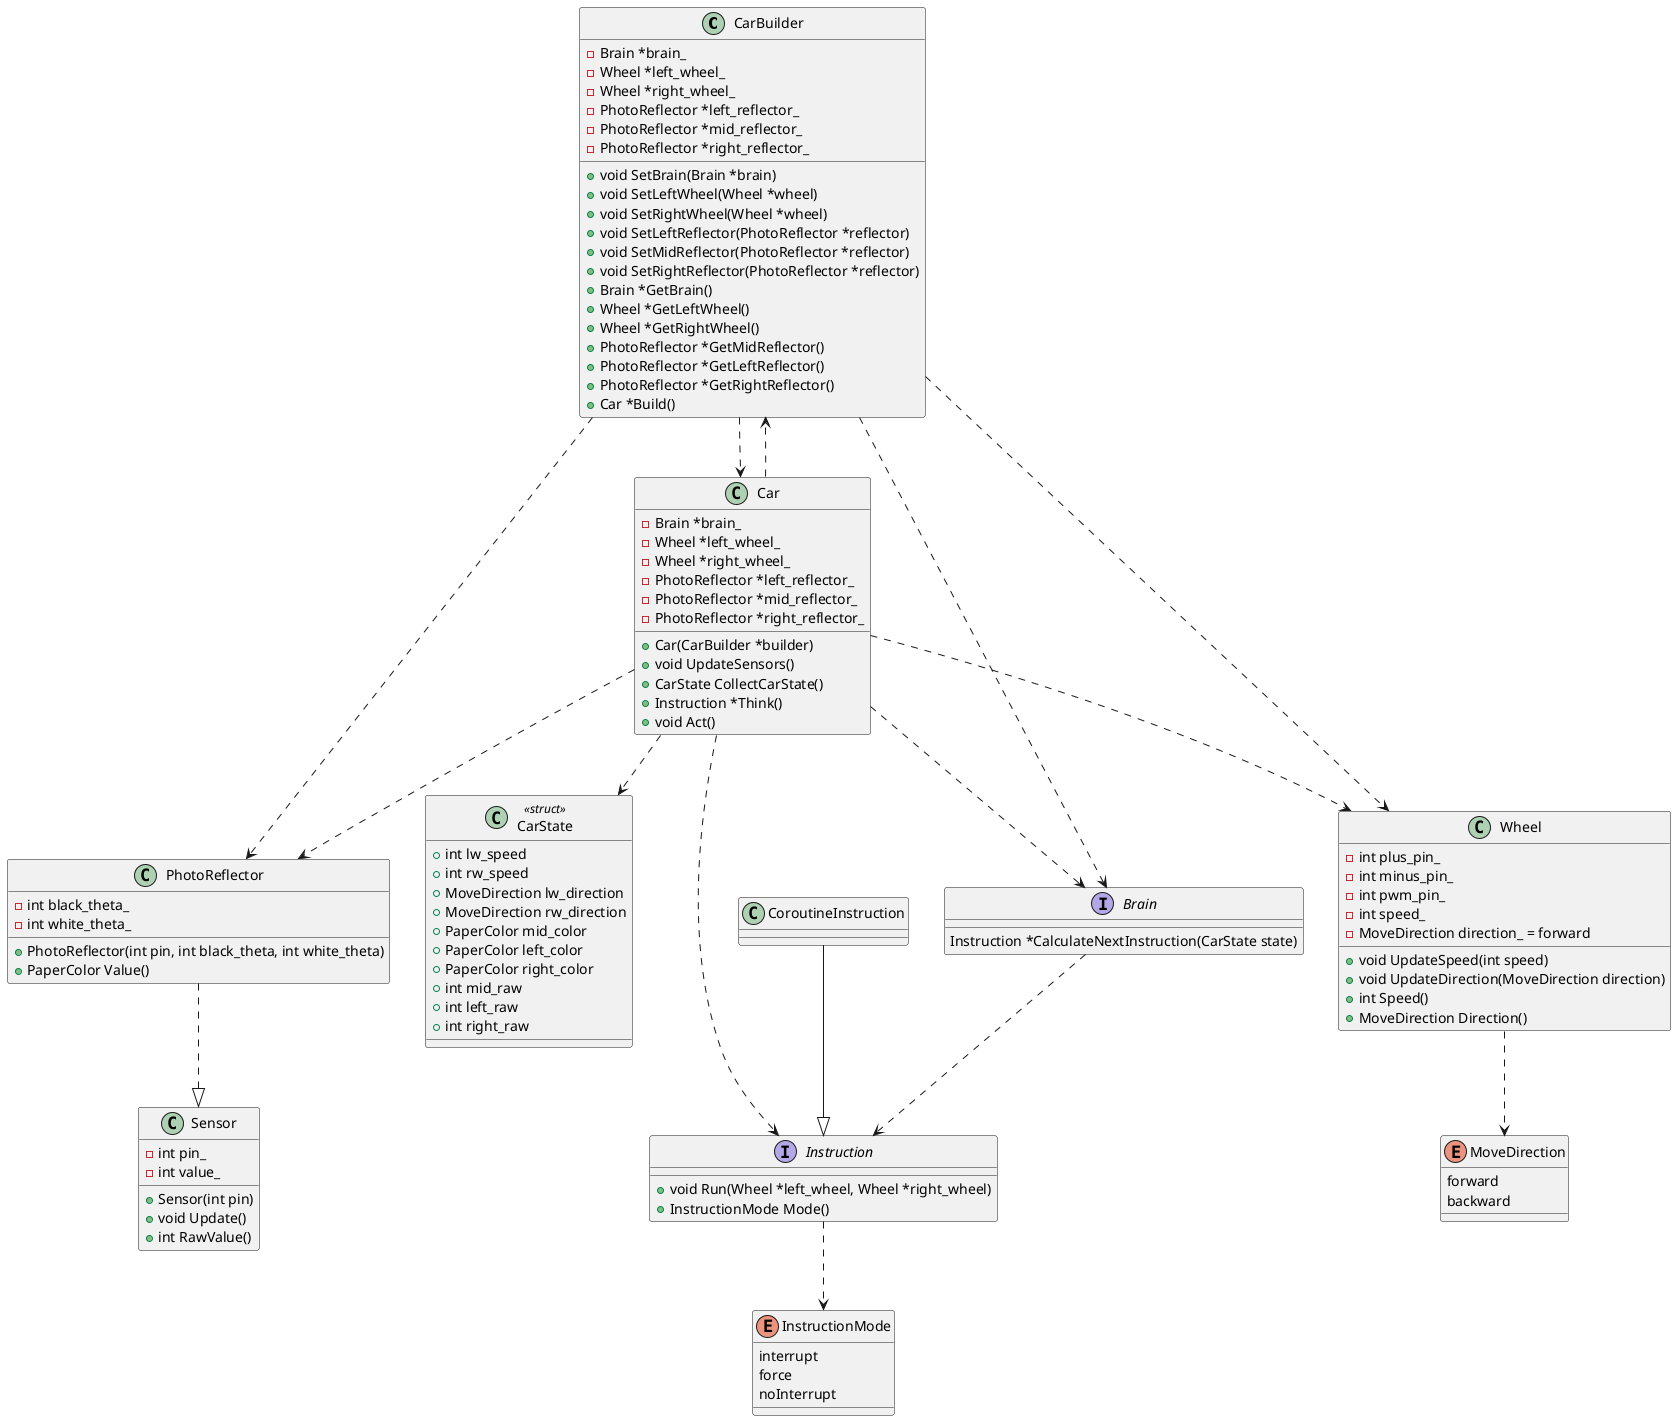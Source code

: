 @startuml
'https://plantuml.com/class-diagram

class CarBuilder {
+ void SetBrain(Brain *brain)
+ void SetLeftWheel(Wheel *wheel)
+ void SetRightWheel(Wheel *wheel)
+ void SetLeftReflector(PhotoReflector *reflector)
+ void SetMidReflector(PhotoReflector *reflector)
+ void SetRightReflector(PhotoReflector *reflector)
+ Brain *GetBrain()
+ Wheel *GetLeftWheel()
+ Wheel *GetRightWheel()
+ PhotoReflector *GetMidReflector()
+ PhotoReflector *GetLeftReflector()
+ PhotoReflector *GetRightReflector()
+ Car *Build()
- Brain *brain_
- Wheel *left_wheel_
- Wheel *right_wheel_
- PhotoReflector *left_reflector_
- PhotoReflector *mid_reflector_
- PhotoReflector *right_reflector_
}

CarBuilder ..> Car
CarBuilder ..> PhotoReflector
CarBuilder ..> Brain
CarBuilder ..> Wheel
Car ..> CarBuilder

class Car {
- Brain *brain_
- Wheel *left_wheel_
- Wheel *right_wheel_
- PhotoReflector *left_reflector_
- PhotoReflector *mid_reflector_
- PhotoReflector *right_reflector_
+ Car(CarBuilder *builder)
+ void UpdateSensors()
+ CarState CollectCarState()
+ Instruction *Think()
+ void Act()
}

class CarState <<struct>>  {
+ int lw_speed
+ int rw_speed
+ MoveDirection lw_direction
+ MoveDirection rw_direction
+ PaperColor mid_color
+ PaperColor left_color
+ PaperColor right_color
+ int mid_raw
+ int left_raw
+ int right_raw
}

Car ..> CarState
Car ..> Brain
Car ..> Wheel
Car ..> PhotoReflector

interface Brain {
Instruction *CalculateNextInstruction(CarState state)
}

Brain ..> Instruction
Car ..> Instruction

interface Instruction {
+ void Run(Wheel *left_wheel, Wheel *right_wheel)
+ InstructionMode Mode()
}

Instruction ..> InstructionMode

enum InstructionMode {
    interrupt
    force
    noInterrupt
}

class CoroutineInstruction {
}

CoroutineInstruction --|> Instruction

class Wheel {
- int plus_pin_
- int minus_pin_
- int pwm_pin_
- int speed_
- MoveDirection direction_ = forward
+ void UpdateSpeed(int speed)
+ void UpdateDirection(MoveDirection direction)
+ int Speed()
+ MoveDirection Direction()
}

Wheel ..> MoveDirection

enum MoveDirection {
    forward
    backward
}

class Sensor {
- int pin_
- int value_
+ Sensor(int pin)
+ void Update()
+ int RawValue()
}

class PhotoReflector {
- int black_theta_
- int white_theta_
+ PhotoReflector(int pin, int black_theta, int white_theta)
+ PaperColor Value()
}


PhotoReflector ..|> Sensor

@enduml